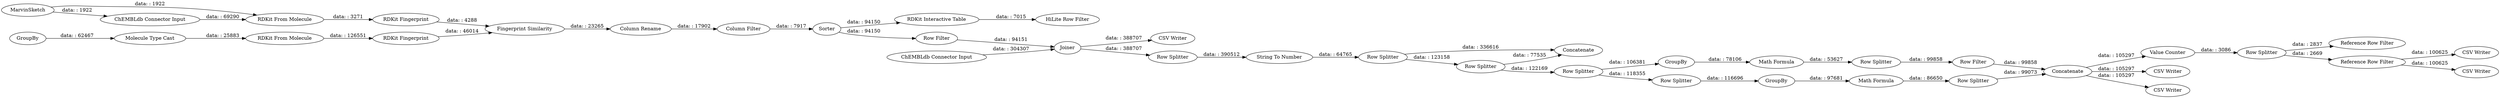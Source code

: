 digraph {
	"7849898150438909263_84" [label="Row Splitter"]
	"7849898150438909263_62" [label=GroupBy]
	"25185894869999024_8782" [label="RDKit Fingerprint"]
	"2086167781488803351_79" [label="CSV Writer"]
	"7849898150438909263_85" [label="Row Splitter"]
	"7849898150438909263_71" [label=Concatenate]
	"8415227593352915940_56" [label=Joiner]
	"25185894869999024_8448" [label="RDKit From Molecule"]
	"7849898150438909263_73" [label="Row Splitter"]
	"7849898150438909263_66" [label="String To Number"]
	"25185894869999024_8786" [label="Column Rename"]
	"25185894869999024_62" [label=GroupBy]
	"2086167781488803351_8790" [label="CSV Writer"]
	"5864407321232802760_85" [label="Reference Row Filter"]
	"2086167781488803351_92" [label="HiLite Row Filter"]
	"2086167781488803351_97" [label="RDKit Interactive Table"]
	"5864407321232802760_81" [label="Value Counter"]
	"7849898150438909263_72" [label="Math Formula"]
	"7849898150438909263_86" [label=Concatenate]
	"25185894869999024_37" [label=Sorter]
	"7849898150438909263_68" [label="Row Splitter"]
	"7849898150438909263_65" [label="Row Splitter"]
	"2086167781488803351_90" [label="CSV Writer"]
	"25185894869999024_8787" [label="Column Filter"]
	"25185894869999024_14" [label="Molecule Type Cast"]
	"2086167781488803351_8787" [label="Row Filter"]
	"8415227593352915940_77" [label="ChEMBLdb Connector Input"]
	"7849898150438909263_67" [label="Row Splitter"]
	"25185894869999024_8781" [label="Fingerprint Similarity"]
	"7849898150438909263_81" [label=GroupBy]
	"2086167781488803351_15" [label=MarvinSketch]
	"2086167781488803351_89" [label="CSV Writer"]
	"7849898150438909263_87" [label="Row Filter"]
	"2086167781488803351_51" [label="ChEMBLdb Connector Input"]
	"7849898150438909263_69" [label="Row Splitter"]
	"5864407321232802760_83" [label="Row Splitter"]
	"25185894869999024_8785" [label="RDKit Fingerprint"]
	"2086167781488803351_87" [label="CSV Writer"]
	"5864407321232802760_86" [label="Reference Row Filter"]
	"7849898150438909263_82" [label="Math Formula"]
	"25185894869999024_8449" [label="RDKit From Molecule"]
	"7849898150438909263_87" -> "7849898150438909263_86" [label="data: : 99858"]
	"7849898150438909263_84" -> "7849898150438909263_87" [label="data: : 99858"]
	"2086167781488803351_8787" -> "8415227593352915940_56" [label="data: : 94151"]
	"2086167781488803351_15" -> "2086167781488803351_51" [label="data: : 1922"]
	"7849898150438909263_69" -> "7849898150438909263_73" [label="data: : 118355"]
	"25185894869999024_37" -> "2086167781488803351_97" [label="data: : 94150"]
	"25185894869999024_8785" -> "25185894869999024_8781" [label="data: : 46014"]
	"5864407321232802760_86" -> "2086167781488803351_87" [label="data: : 100625"]
	"7849898150438909263_86" -> "5864407321232802760_81" [label="data: : 105297"]
	"7849898150438909263_62" -> "7849898150438909263_72" [label="data: : 78106"]
	"25185894869999024_8787" -> "25185894869999024_37" [label="data: : 7917"]
	"7849898150438909263_82" -> "7849898150438909263_85" [label="data: : 86650"]
	"7849898150438909263_86" -> "2086167781488803351_90" [label="data: : 105297"]
	"5864407321232802760_81" -> "5864407321232802760_83" [label="data: : 3086"]
	"2086167781488803351_97" -> "2086167781488803351_92" [label="data: : 7015"]
	"7849898150438909263_67" -> "7849898150438909263_69" [label="data: : 122169"]
	"7849898150438909263_85" -> "7849898150438909263_86" [label="data: : 99073"]
	"7849898150438909263_72" -> "7849898150438909263_84" [label="data: : 53627"]
	"7849898150438909263_86" -> "2086167781488803351_89" [label="data: : 105297"]
	"25185894869999024_14" -> "25185894869999024_8449" [label="data: : 25883"]
	"5864407321232802760_83" -> "5864407321232802760_86" [label="data: : 2669"]
	"8415227593352915940_56" -> "2086167781488803351_8790" [label="data: : 388707"]
	"7849898150438909263_66" -> "7849898150438909263_68" [label="data: : 64765"]
	"7849898150438909263_65" -> "7849898150438909263_66" [label="data: : 390512"]
	"7849898150438909263_68" -> "7849898150438909263_71" [label="data: : 336616"]
	"5864407321232802760_86" -> "2086167781488803351_79" [label="data: : 100625"]
	"8415227593352915940_56" -> "7849898150438909263_65" [label="data: : 388707"]
	"7849898150438909263_69" -> "7849898150438909263_62" [label="data: : 106381"]
	"5864407321232802760_83" -> "5864407321232802760_85" [label="data: : 2837"]
	"25185894869999024_8449" -> "25185894869999024_8785" [label="data: : 126551"]
	"2086167781488803351_51" -> "25185894869999024_8448" [label="data: : 69290"]
	"25185894869999024_8786" -> "25185894869999024_8787" [label="data: : 17902"]
	"7849898150438909263_67" -> "7849898150438909263_71" [label="data: : 77535"]
	"25185894869999024_8448" -> "25185894869999024_8782" [label="data: : 3271"]
	"7849898150438909263_81" -> "7849898150438909263_82" [label="data: : 97681"]
	"8415227593352915940_77" -> "8415227593352915940_56" [label="data: : 304307"]
	"25185894869999024_8781" -> "25185894869999024_8786" [label="data: : 23265"]
	"2086167781488803351_15" -> "25185894869999024_8448" [label="data: : 1922"]
	"25185894869999024_37" -> "2086167781488803351_8787" [label="data: : 94150"]
	"7849898150438909263_68" -> "7849898150438909263_67" [label="data: : 123158"]
	"25185894869999024_8782" -> "25185894869999024_8781" [label="data: : 4288"]
	"7849898150438909263_73" -> "7849898150438909263_81" [label="data: : 116696"]
	"25185894869999024_62" -> "25185894869999024_14" [label="data: : 62467"]
	rankdir=LR
}
